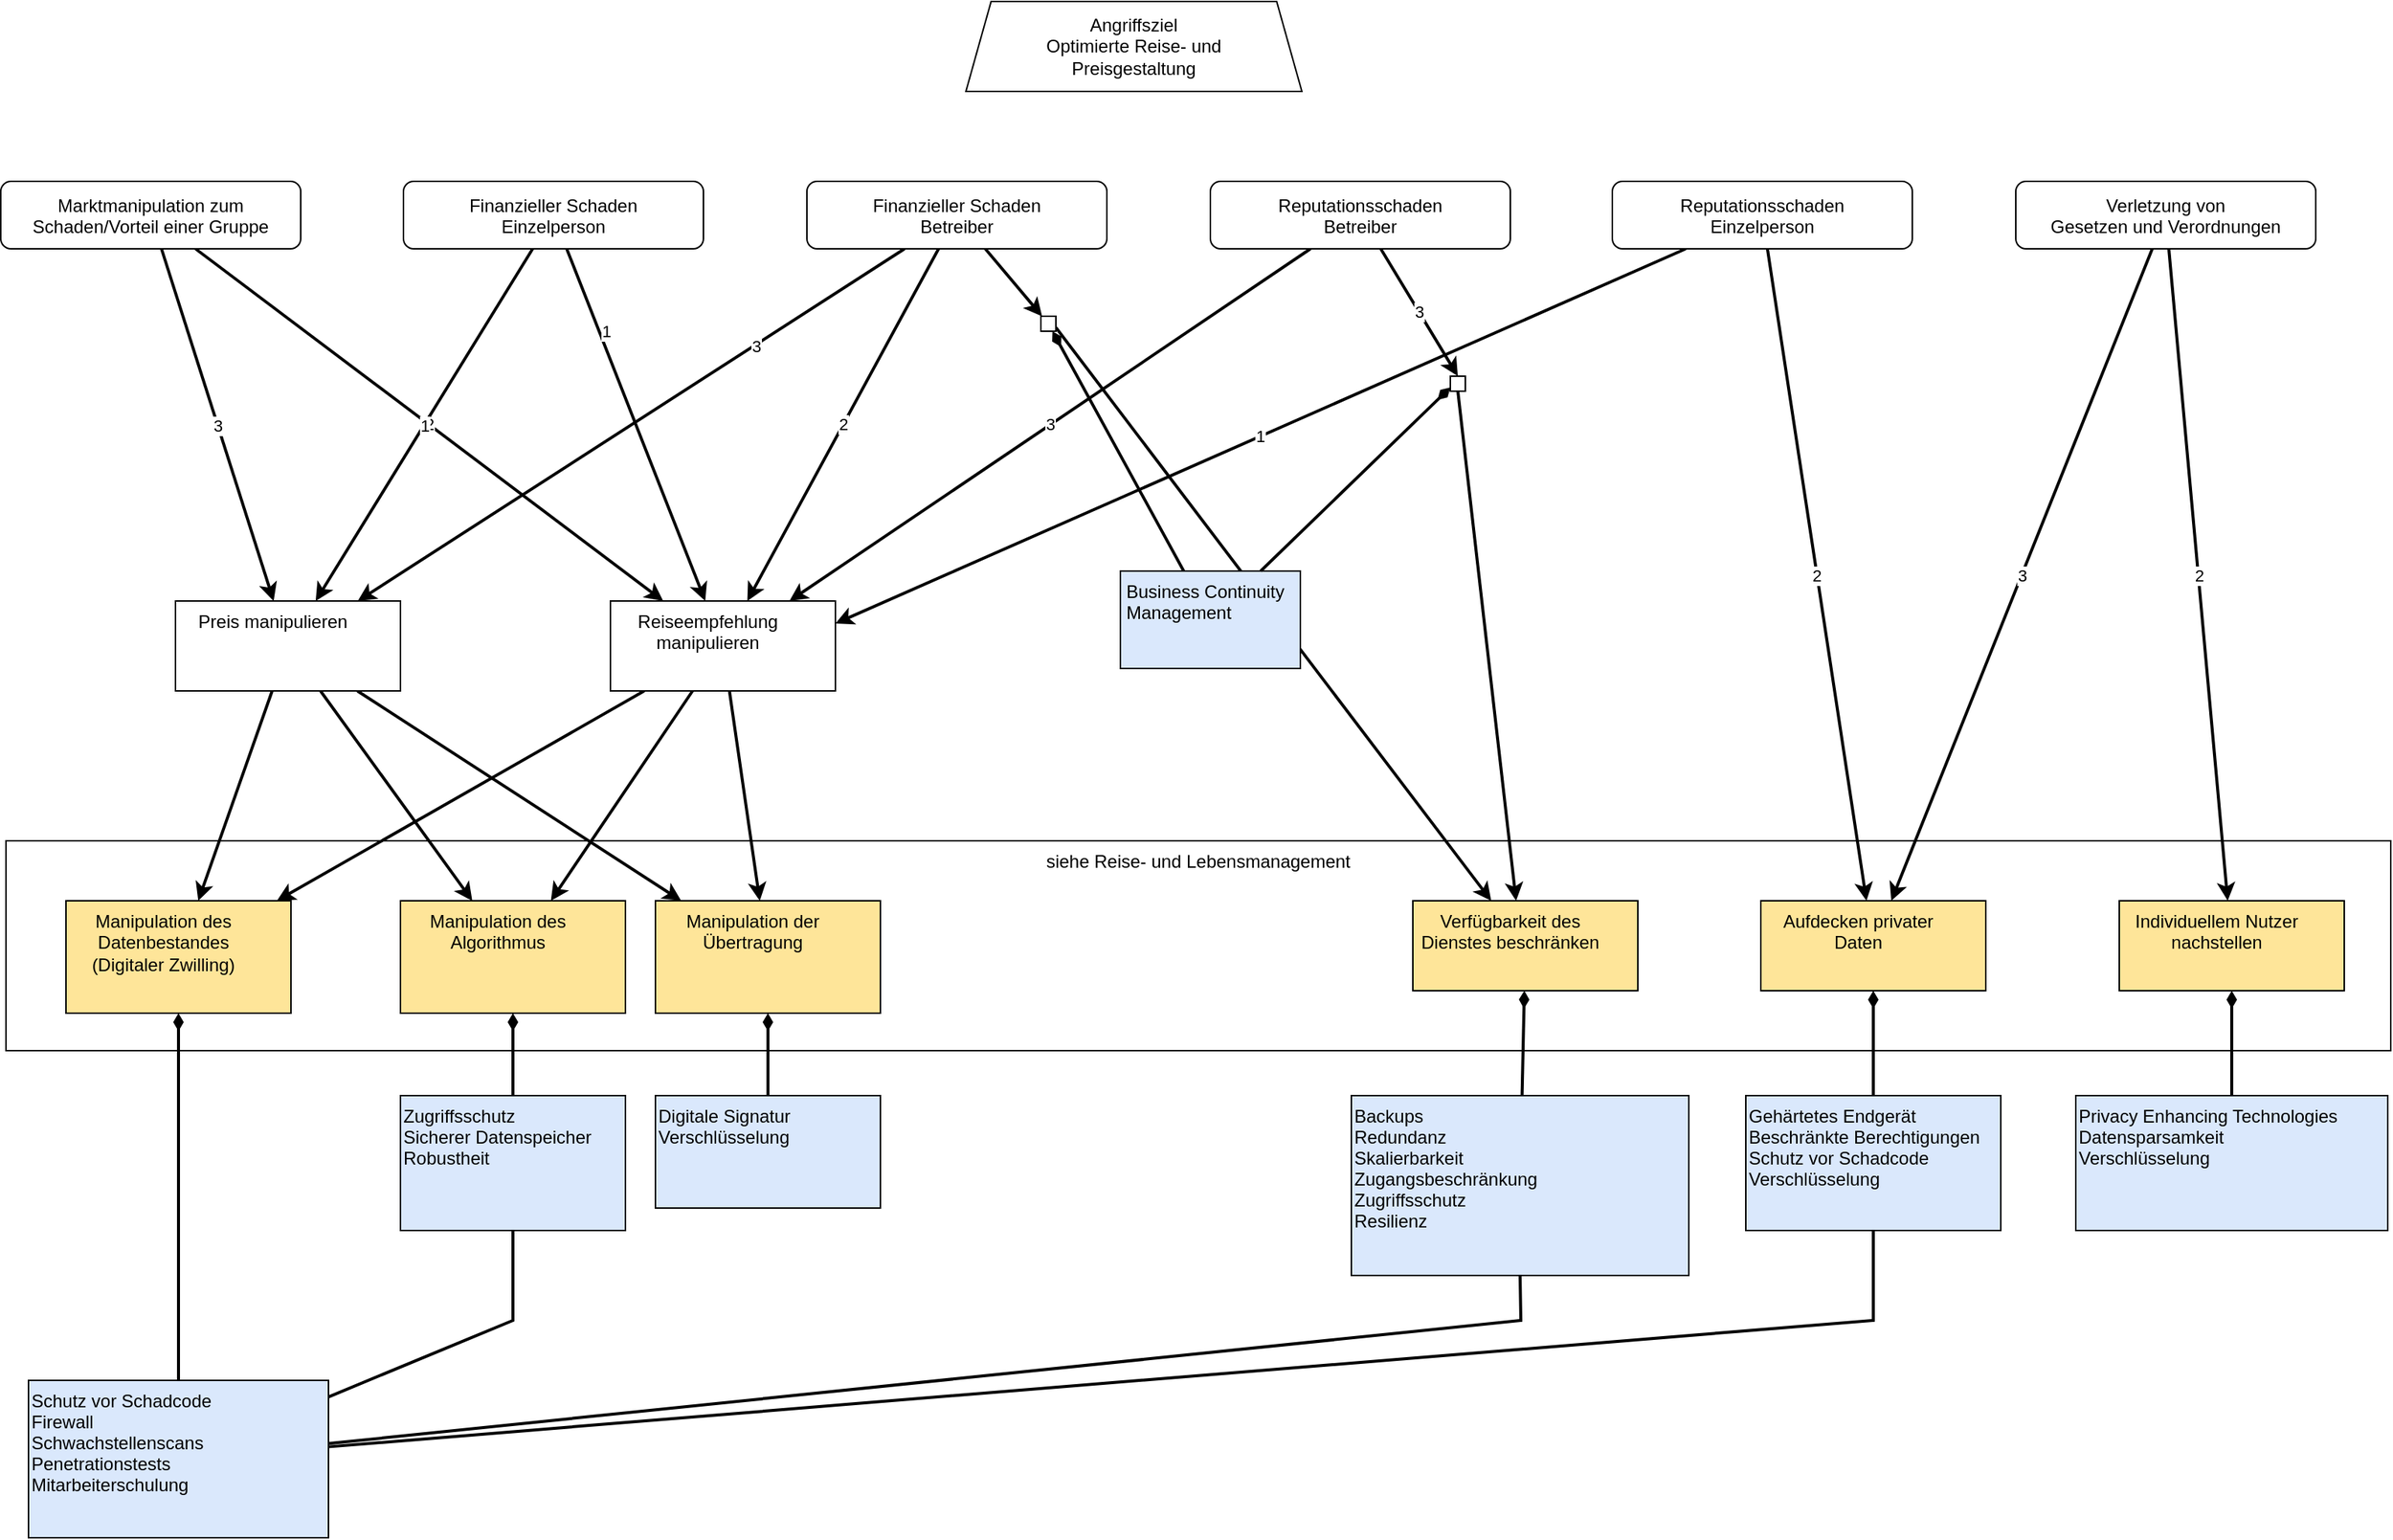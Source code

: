 <mxfile compressed="false" version="19.0.2" type="device">
  <diagram id="74B6DF1LeCddEMVfkx5V" name="Page-1">
    <mxGraphModel dx="-877" dy="1149" grid="1" gridSize="10" guides="1" tooltips="1" connect="1" arrows="1" fold="1" page="1" pageScale="1" pageWidth="850" pageHeight="1100" math="0" shadow="0">
      <root>
        <object tooltip="" id="0">
          <ag_global_attributes>
            <ag_global_attribute name="Resources" value="" iconName="hammer" min="0" max="5" />
            <ag_global_attribute name="Knowledge" value="" iconName="lightbulb" min="0" max="5" />
            <ag_global_attribute name="Location" value="" iconName="map_pin_ellipse" min="0" max="1" />
            <ag_global_attribute name="Impact" value="" iconName="flame" min="0" max="5" />
          </ag_global_attributes>
          <ag_attributes />
          <ag_computed_attributes />
          <ag_aggregation_functions>
            <ag_aggregation_function name="default" id="6b1d22791hih8" default="activity_w;link" fn="function (collection) { &#xa;    var result = null; &#xa;    if (collection.childAttributes.length == 1) { &#xa;        result = collection.childAttributes[0].attributes;&#xa;        result._marking = collection.childAttributes[0].id;&#xa;    } else { &#xa;        var candidates = []; &#xa;        var worstValue = 0; &#xa;        collection.childAttributes.forEach(function(child) { &#xa;            var value = parseInt(child.computedAttribute); &#xa;            if (value &gt; worstValue) { &#xa;                worstValue = value; &#xa;                candidates = []; &#xa;                candidates.push(child); &#xa;            } else if (value == worstValue) { &#xa;                candidates.push(child); &#xa;            } &#xa;        }); &#xa;        var tiebreaker = function(candidates, name, max) { &#xa;            var min_value = max; &#xa;            candidates.forEach(function(node) { &#xa;                min_value = Math.min(min_value, node.attributes[name]); &#xa;            }); &#xa;            result = []; &#xa;            candidates.forEach(function(node) { &#xa;                if (node.attributes[name] == min_value) { &#xa;                    result.push(node); &#xa;                } &#xa;            }); &#xa;            return result; &#xa;        }; &#xa;        if (candidates.length &gt; 1) { &#xa;            candidates = tiebreaker(candidates, &quot;Resources&quot;, collection.globalAttributes[&quot;Resources&quot;].max); &#xa;            if (candidates.length &gt; 1) { &#xa;                candidates = tiebreaker(candidates, &quot;Knowledge&quot;, collection.globalAttributes[&quot;Knowledge&quot;].max); &#xa;            } &#xa;        } &#xa;        result = candidates[0].attributes;&#xa;        result._marking = candidates[0].id;&#xa;    } &#xa;    return result; &#xa;}" />
            <ag_aggregation_function name="AND" id="gf0d4f199018" default="and" fn="function (collection) { &#xa;    var result = {}; &#xa;    var ids = [];&#xa;    collection.childAttributes.forEach(function(child) { &#xa;    for (var attribute in child.attributes) { &#xa;            if (attribute in result) { &#xa;                result[attribute] += parseInt(child.attributes[attribute]); &#xa;            } else { &#xa;                result[attribute] = parseInt(child.attributes[attribute]); &#xa;            } &#xa;        }&#xa;        ids.push(child.id);&#xa;    }); &#xa;    for (var attribute in result) { &#xa;        if (attribute in collection.globalAttributes) { &#xa;            result[attribute] = Math.min(collection.globalAttributes[attribute].max, result[attribute]); &#xa;        } &#xa;    }&#xa;    result._marking = ids.join(&quot;;&quot;);&#xa;    return result; &#xa;}" />
            <ag_aggregation_function name="Security Control" id="73f575i0ghij5" default="activity_g;activity_y" fn="function (collection) { &#xa;    var result = {}; &#xa;    for (var attribute in collection.localAttributes) { &#xa;        result[attribute] = parseInt(collection.localAttributes[attribute]); &#xa;    } &#xa;    collection.childAttributes.forEach(function(child) { &#xa;        for (var attribute in child.attributes) { &#xa;            if (attribute in collection.globalAttributes) { &#xa;                if (attribute in result) { &#xa;                    result[attribute] += parseInt(child.attributes[attribute]); &#xa;                } &#xa;            } &#xa;        } &#xa;    }); &#xa;    for (var attribute in result) { &#xa;        if (attribute in collection.globalAttributes) { &#xa;            result[attribute] = Math.min(collection.globalAttributes[attribute].max, result[attribute]); &#xa;        } &#xa;    } &#xa;    return result; &#xa;}" />
            <ag_aggregation_function name="Risk" id="egf49jfgj408" default="consequence" fn="function (collection) {  &#xa;    var maxRisk = &quot;L&quot;; &#xa;    var matrix = [ &#xa;        [&quot;L&quot;, &quot;L&quot;, &quot;L&quot;, &quot;L&quot;, &quot;L&quot;], &#xa;        [&quot;L&quot;, &quot;L&quot;, &quot;M&quot;, &quot;M&quot;, &quot;M&quot;], &#xa;        [&quot;L&quot;, &quot;M&quot;, &quot;M&quot;, &quot;S&quot;, &quot;S&quot;], &#xa;        [&quot;L&quot;, &quot;M&quot;, &quot;S&quot;, &quot;V&quot;, &quot;V&quot;], &#xa;        [&quot;L&quot;, &quot;M&quot;, &quot;S&quot;, &quot;V&quot;, &quot;V&quot;], &#xa;    ];&#xa;    var updatedImpacts = [];&#xa;    var ids = [];&#xa; &#xa;    var compareRisk = function(risk1, risk2) { &#xa;        /*&#xa;        * Returns:&#xa;        *  - Null: if one of the parameters is not a character representing a risk&#xa;        *  - Negativ integer: if risk1 &lt; risk2&#xa;        *  - Zero: if risks are equal&#xa;        *  - Positive integer: if risk1 &gt; risk2&#xa;        */&#xa;        var values = [&quot;L&quot;, &quot;M&quot;, &quot;S&quot;, &quot;V&quot;]; &#xa;        var index_risk1 = values.indexOf(risk1); &#xa;        var index_risk2 = values.indexOf(risk2); &#xa; &#xa;        if (index_risk1 == -1 || index_risk2 == -1) { &#xa;            return null; &#xa;        } &#xa;        return index_risk1 - index_risk2; &#xa; &#xa;    } &#xa;     &#xa;    collection.childAttributes.forEach(function(child) {  &#xa;        var impact = 1;  &#xa;        if (child.edgeWeight !== null) {  &#xa;            impact = parseInt(child.edgeWeight);  &#xa;        }&#xa;        var _impact = parseInt(child.attributes._impact) || 0;&#xa;        impact = Math.max(impact - _impact, 1);&#xa;        updatedImpacts.push(child.id + &#39;:&#39; + impact);&#xa;        var af = parseInt(child.computedAttribute) || parseInt(child.attributes._af);&#xa;        risk = matrix[af - 1][impact - 1];&#xa;        result = compareRisk(risk, maxRisk);&#xa;        if (result &gt; 0) { &#xa;            maxRisk = risk;&#xa;            ids = [child.id];&#xa;        } else if (result == 0){&#xa;            ids.push(child.id);&#xa;        }&#xa;    });  &#xa;  &#xa;    var result = {&#39;_risk&#39;: maxRisk, &quot;_marking&quot;: ids.join(&quot;;&quot;)};&#xa;    if (updatedImpacts.length &gt; 0) {&#xa;        result._weight = updatedImpacts.join(&#39;;&#39;);&#xa;    }&#xa;    return result;&#xa;}" />
            <ag_aggregation_function name="Impact" id="3j7heb16d5f6" default="" fn="function(collection) {&#xa;    var impact = 0;&#xa;    var result = {}&#xa;    &#xa;    collection.childAttributes.forEach(function(child) {&#xa;        if (&quot;Impact&quot; in child.attributes) {&#xa;            impact += parseInt(child.attributes[&quot;Impact&quot;]);&#xa;        } else if (&quot;Resources&quot; in child.attributes &amp;&amp; &quot;Knowledge&quot; in child.attributes &amp;&amp; &quot;Location&quot; in child.attributes) {&#xa;            result._af = child.computedAttribute&#xa;            result._marking = child.id;&#xa;        }&#xa;    });&#xa;    result._impact = Math.min(impact, collection.globalAttributes[&quot;Impact&quot;].max);&#xa;    &#xa;    return result;&#xa;}" />
          </ag_aggregation_functions>
          <ag_computed_attributes_functions>
            <ag_computed_attributes_function name="default" id="dbg60ff69g9a" default="activity_w;activity_g;activity_y" fn="function (collection) { &#xa;    var colorMatrix = {&#xa;        5: {&quot;fillColor&quot;: &quot;#cc0000&quot;, &quot;fontColor&quot;: &quot;#ffffff&quot;},&#xa;        4: {&quot;fillColor&quot;: &quot;#ff4000&quot;, &quot;fontColor&quot;: &quot;#ffffff&quot;},&#xa;        3: {&quot;fillColor&quot;: &quot;#ffdd00&quot;, &quot;fontColor&quot;: &quot;#000000&quot;},&#xa;        2: {&quot;fillColor&quot;: &quot;#d4ff00&quot;, &quot;fontColor&quot;: &quot;#000000&quot;},&#xa;        1: {&quot;fillColor&quot;: &quot;#40ff00&quot;, &quot;fontColor&quot;: &quot;#000000&quot;}&#xa;    }&#xa;    var matrix = [ &#xa;        [5, 5, 4, 3, 2], &#xa;        [5, 4, 4, 3, 2], &#xa;        [5, 4, 4, 3, 2], &#xa;        [4, 3, 3, 2, 1], &#xa;        [3, 2, 2, 1, 1], &#xa;    ];&#xa;    var result = {};&#xa;    &#xa;    if (&quot;Knowledge&quot; in collection.cellAttributes &amp;&amp; &quot;Resources&quot; in collection.cellAttributes) {&#xa;        var knowledgeIndex = parseInt(collection.cellAttributes[&quot;Knowledge&quot;]) - 1; &#xa;        var resourcesIndex = parseInt(collection.cellAttributes[&quot;Resources&quot;]) - 1;&#xa;        &#xa;        var value = Math.min(5, &#xa;            Math.max(collection.globalAttributes[&quot;Location&quot;].max, &#xa;                Math.max( matrix[knowledgeIndex][resourcesIndex] - parseInt(collection.cellAttributes[&quot;Location&quot;])) &#xa;            ));&#xa;        result = colorMatrix[value] || result;&#xa;        result[&quot;value&quot;] = value;&#xa;    }&#xa;    &#xa;    return result;&#xa;}" />
            <ag_computed_attributes_function name="Risk" id="6c831697g9i0a" default="consequence" fn="function(collection){&#xa;    var riskMatrix = {&#xa;        &quot;V&quot;: {&quot;fillColor&quot;: &quot;#cc0000&quot;, &quot;fontColor&quot;: &quot;#ffffff&quot;},&#xa;        &quot;S&quot;: {&quot;fillColor&quot;: &quot;#ff4000&quot;, &quot;fontColor&quot;: &quot;#ffffff&quot;},&#xa;        &quot;M&quot;: {&quot;fillColor&quot;: &quot;#ffdd00&quot;, &quot;fontColor&quot;: &quot;#000000&quot;},&#xa;        &quot;L&quot;: {&quot;fillColor&quot;: &quot;#40ff00&quot;, &quot;fontColor&quot;: &quot;#000000&quot;},&#xa;    };&#xa;    var result = {};&#xa;    &#xa;    if (&quot;_risk&quot; in collection.cellAttributes) {&#xa;        var risk = collection.cellAttributes[&quot;_risk&quot;];&#xa;        result = riskMatrix[risk] || result;&#xa;        result[&quot;value&quot;] = risk;&#xa;    }&#xa;    &#xa;    return result; &#xa;}" />
          </ag_computed_attributes_functions>
          <mxCell />
        </object>
        <object id="1">
          <ag_attributes />
          <ag_computed_attributes />
          <mxCell parent="0" />
        </object>
        <object label="siehe Reise- und Lebensmanagement" id="pZpwEYzT1Hzbkz0ImPy0-1">
          <ag_attributes />
          <ag_computed_attributes />
          <mxCell style="rounded=0;whiteSpace=wrap;html=1;verticalAlign=top;align=center;" parent="1" vertex="1">
            <mxGeometry x="2650" y="600" width="1590" height="140" as="geometry" />
          </mxCell>
        </object>
        <object label="Angriffsziel&#xa;Optimierte Reise- und &#xa;Preisgestaltung" id="2Vn8Idm6m4d48psDPkdB-1">
          <ag_attributes />
          <ag_computed_attributes />
          <mxCell style="whiteSpace=wrap;shape=trapezoid;size=0.075;" parent="1" vertex="1">
            <mxGeometry x="3290" y="40" width="224" height="60" as="geometry" />
          </mxCell>
        </object>
        <object label="3" id="2Vn8Idm6m4d48psDPkdB-10">
          <ag_attributes />
          <ag_computed_attributes />
          <mxCell style="edgeStyle=none;rounded=0;orthogonalLoop=1;jettySize=auto;html=1;strokeWidth=2;strokeColor=#000000;" parent="1" source="2Vn8Idm6m4d48psDPkdB-2" target="2Vn8Idm6m4d48psDPkdB-7" edge="1">
            <mxGeometry relative="1" as="geometry" />
          </mxCell>
        </object>
        <object label="3" id="OuaO6LXtOTNtKGu9CxVf-2">
          <ag_attributes />
          <ag_computed_attributes />
          <mxCell style="edgeStyle=none;rounded=0;orthogonalLoop=1;jettySize=auto;html=1;strokeWidth=2;entryX=0.5;entryY=0;entryDx=0;entryDy=0;strokeColor=#000000;" parent="1" source="2Vn8Idm6m4d48psDPkdB-2" target="9Ass32bC_bFYX7N1bZ46-42" edge="1">
            <mxGeometry relative="1" as="geometry" />
          </mxCell>
        </object>
        <object label="Reputationsschaden&#xa;Betreiber" id="2Vn8Idm6m4d48psDPkdB-2">
          <ag_attributes _risk="L" _marking="2Vn8Idm6m4d48psDPkdB-7;9Ass32bC_bFYX7N1bZ46-42" _weight="2Vn8Idm6m4d48psDPkdB-7:3;9Ass32bC_bFYX7N1bZ46-42:1" />
          <ag_computed_attributes fillColor="#40ff00" fontColor="#000000" value="L" />
          <ag_aggregation_function_reference ag_aggregation_function_reference="egf49jfgj408" />
          <ag_computed_attributes_function_reference ag_computed_attributes_function_reference="6c831697g9i0a" />
          <mxCell style="shape=attackgraphs.node;rounded=1" parent="1" vertex="1">
            <mxGeometry x="3453" y="160" width="200" height="45" as="geometry" />
          </mxCell>
        </object>
        <object label="2" id="2Vn8Idm6m4d48psDPkdB-11">
          <ag_attributes />
          <ag_computed_attributes />
          <mxCell style="edgeStyle=none;rounded=0;orthogonalLoop=1;jettySize=auto;html=1;strokeWidth=2;strokeColor=#000000;" parent="1" source="2Vn8Idm6m4d48psDPkdB-3" target="2Vn8Idm6m4d48psDPkdB-7" edge="1">
            <mxGeometry relative="1" as="geometry" />
          </mxCell>
        </object>
        <object label="3" id="2Vn8Idm6m4d48psDPkdB-12">
          <ag_attributes />
          <ag_computed_attributes />
          <mxCell style="edgeStyle=none;rounded=0;orthogonalLoop=1;jettySize=auto;html=1;strokeWidth=2;strokeColor=#000000;" parent="1" source="2Vn8Idm6m4d48psDPkdB-3" target="2Vn8Idm6m4d48psDPkdB-8" edge="1">
            <mxGeometry relative="1" as="geometry" />
          </mxCell>
        </object>
        <object label="Marktmanipulation zum&#xa;Schaden/Vorteil einer Gruppe" id="2Vn8Idm6m4d48psDPkdB-3">
          <ag_attributes _risk="L" _marking="2Vn8Idm6m4d48psDPkdB-7;2Vn8Idm6m4d48psDPkdB-8" _weight="2Vn8Idm6m4d48psDPkdB-7:2;2Vn8Idm6m4d48psDPkdB-8:3" />
          <ag_computed_attributes fillColor="#40ff00" fontColor="#000000" value="L" />
          <ag_aggregation_function_reference ag_aggregation_function_reference="egf49jfgj408" />
          <ag_computed_attributes_function_reference ag_computed_attributes_function_reference="6c831697g9i0a" />
          <mxCell style="shape=attackgraphs.node;rounded=1" parent="1" vertex="1">
            <mxGeometry x="2646.5" y="160" width="200" height="45" as="geometry" />
          </mxCell>
        </object>
        <object label="2" id="2Vn8Idm6m4d48psDPkdB-13">
          <ag_attributes />
          <ag_computed_attributes />
          <mxCell style="edgeStyle=none;rounded=0;orthogonalLoop=1;jettySize=auto;html=1;strokeWidth=2;strokeColor=#000000;" parent="1" source="2Vn8Idm6m4d48psDPkdB-4" target="2Vn8Idm6m4d48psDPkdB-7" edge="1">
            <mxGeometry relative="1" as="geometry" />
          </mxCell>
        </object>
        <object label="3" id="2Vn8Idm6m4d48psDPkdB-14">
          <ag_attributes />
          <ag_computed_attributes />
          <mxCell style="edgeStyle=none;rounded=0;orthogonalLoop=1;jettySize=auto;html=1;strokeWidth=2;strokeColor=#000000;" parent="1" source="2Vn8Idm6m4d48psDPkdB-4" target="2Vn8Idm6m4d48psDPkdB-8" edge="1">
            <mxGeometry x="-0.454" y="1" relative="1" as="geometry">
              <mxPoint as="offset" />
            </mxGeometry>
          </mxCell>
        </object>
        <object label="" id="9Ass32bC_bFYX7N1bZ46-34">
          <ag_attributes />
          <ag_computed_attributes />
          <mxCell style="edgeStyle=none;rounded=0;orthogonalLoop=1;jettySize=auto;html=1;strokeWidth=2;strokeColor=#000000;" parent="1" source="2Vn8Idm6m4d48psDPkdB-4" target="9Ass32bC_bFYX7N1bZ46-33" edge="1">
            <mxGeometry relative="1" as="geometry">
              <mxPoint x="3233" y="260" as="targetPoint" />
            </mxGeometry>
          </mxCell>
        </object>
        <object label="Finanzieller Schaden&#xa;Betreiber" id="2Vn8Idm6m4d48psDPkdB-4">
          <ag_attributes _risk="L" _marking="2Vn8Idm6m4d48psDPkdB-7;2Vn8Idm6m4d48psDPkdB-8" _weight="2Vn8Idm6m4d48psDPkdB-7:2;2Vn8Idm6m4d48psDPkdB-8:3;9Ass32bC_bFYX7N1bZ46-33:NaN" />
          <ag_computed_attributes fillColor="#40ff00" fontColor="#000000" value="L" />
          <ag_aggregation_function_reference ag_aggregation_function_reference="egf49jfgj408" />
          <ag_computed_attributes_function_reference ag_computed_attributes_function_reference="6c831697g9i0a" />
          <mxCell style="shape=attackgraphs.node;rounded=1" parent="1" vertex="1">
            <mxGeometry x="3184" y="160" width="200" height="45" as="geometry" />
          </mxCell>
        </object>
        <object label="1" id="2Vn8Idm6m4d48psDPkdB-15">
          <ag_attributes />
          <ag_computed_attributes />
          <mxCell style="edgeStyle=none;rounded=0;orthogonalLoop=1;jettySize=auto;html=1;strokeWidth=2;strokeColor=#000000;" parent="1" source="2Vn8Idm6m4d48psDPkdB-6" target="2Vn8Idm6m4d48psDPkdB-8" edge="1">
            <mxGeometry relative="1" as="geometry" />
          </mxCell>
        </object>
        <object label="1" id="2Vn8Idm6m4d48psDPkdB-16">
          <ag_attributes />
          <ag_computed_attributes />
          <mxCell style="edgeStyle=none;rounded=0;orthogonalLoop=1;jettySize=auto;html=1;strokeWidth=2;strokeColor=#000000;" parent="1" source="2Vn8Idm6m4d48psDPkdB-6" target="2Vn8Idm6m4d48psDPkdB-7" edge="1">
            <mxGeometry x="-0.519" y="4" relative="1" as="geometry">
              <mxPoint as="offset" />
            </mxGeometry>
          </mxCell>
        </object>
        <object label="Finanzieller Schaden&#xa;Einzelperson" id="2Vn8Idm6m4d48psDPkdB-6">
          <ag_attributes _risk="L" _marking="2Vn8Idm6m4d48psDPkdB-8;2Vn8Idm6m4d48psDPkdB-7" _weight="2Vn8Idm6m4d48psDPkdB-8:1;2Vn8Idm6m4d48psDPkdB-7:1" />
          <ag_computed_attributes fillColor="#40ff00" fontColor="#000000" value="L" />
          <ag_aggregation_function_reference ag_aggregation_function_reference="egf49jfgj408" />
          <ag_computed_attributes_function_reference ag_computed_attributes_function_reference="6c831697g9i0a" />
          <mxCell style="shape=attackgraphs.node;rounded=1" parent="1" vertex="1">
            <mxGeometry x="2915" y="160" width="200" height="45" as="geometry" />
          </mxCell>
        </object>
        <object id="2Vn8Idm6m4d48psDPkdB-78">
          <ag_attributes />
          <ag_computed_attributes />
          <mxCell style="edgeStyle=none;rounded=0;orthogonalLoop=1;jettySize=auto;html=1;strokeWidth=2;strokeColor=#000000;" parent="1" source="2Vn8Idm6m4d48psDPkdB-7" target="2Vn8Idm6m4d48psDPkdB-77" edge="1">
            <mxGeometry relative="1" as="geometry" />
          </mxCell>
        </object>
        <object id="2Vn8Idm6m4d48psDPkdB-79">
          <ag_attributes />
          <ag_computed_attributes />
          <mxCell style="edgeStyle=none;rounded=0;orthogonalLoop=1;jettySize=auto;html=1;strokeWidth=2;strokeColor=#000000;" parent="1" source="2Vn8Idm6m4d48psDPkdB-7" target="2Vn8Idm6m4d48psDPkdB-75" edge="1">
            <mxGeometry relative="1" as="geometry" />
          </mxCell>
        </object>
        <object id="2Vn8Idm6m4d48psDPkdB-80">
          <ag_attributes />
          <ag_computed_attributes />
          <mxCell style="edgeStyle=none;rounded=0;orthogonalLoop=1;jettySize=auto;html=1;strokeWidth=2;strokeColor=#000000;" parent="1" source="2Vn8Idm6m4d48psDPkdB-7" target="2Vn8Idm6m4d48psDPkdB-76" edge="1">
            <mxGeometry relative="1" as="geometry" />
          </mxCell>
        </object>
        <object id="2Vn8Idm6m4d48psDPkdB-81">
          <ag_attributes />
          <ag_computed_attributes />
          <mxCell style="edgeStyle=none;rounded=0;orthogonalLoop=1;jettySize=auto;html=1;strokeWidth=2;strokeColor=#000000;" parent="1" source="2Vn8Idm6m4d48psDPkdB-8" target="2Vn8Idm6m4d48psDPkdB-76" edge="1">
            <mxGeometry relative="1" as="geometry" />
          </mxCell>
        </object>
        <object id="2Vn8Idm6m4d48psDPkdB-82">
          <ag_attributes />
          <ag_computed_attributes />
          <mxCell style="edgeStyle=none;rounded=0;orthogonalLoop=1;jettySize=auto;html=1;strokeWidth=2;strokeColor=#000000;" parent="1" source="2Vn8Idm6m4d48psDPkdB-8" target="2Vn8Idm6m4d48psDPkdB-75" edge="1">
            <mxGeometry relative="1" as="geometry" />
          </mxCell>
        </object>
        <object id="2Vn8Idm6m4d48psDPkdB-83">
          <ag_attributes />
          <ag_computed_attributes />
          <mxCell style="edgeStyle=none;rounded=0;orthogonalLoop=1;jettySize=auto;html=1;strokeWidth=2;strokeColor=#000000;" parent="1" source="2Vn8Idm6m4d48psDPkdB-8" target="2Vn8Idm6m4d48psDPkdB-77" edge="1">
            <mxGeometry relative="1" as="geometry" />
          </mxCell>
        </object>
        <object label="Preis manipulieren" Resources="" Knowledge="" Location="" id="2Vn8Idm6m4d48psDPkdB-8">
          <labelValue labelValue="" />
          <ag_attributes label="NaN" Resources="4" Knowledge="5" Location="0" _marking="2Vn8Idm6m4d48psDPkdB-76" />
          <ag_computed_attributes fillColor="#40ff00" fontColor="#000000" value="1" />
          <ag_computed_attributes_function_reference ag_computed_attributes_function_reference="dbg60ff69g9a" />
          <ag_aggregation_function_reference ag_aggregation_function_reference="6b1d22791hih8" />
          <mxCell style="shape=attackgraphs.node;verticalAlign=top;spacingRight=20;" parent="1" vertex="1">
            <mxGeometry x="2763" y="440" width="150" height="60" as="geometry" />
          </mxCell>
        </object>
        <object label="Verfügbarkeit des Dienstes beschränken" Resources="2" Knowledge="2" Location="0" id="2Vn8Idm6m4d48psDPkdB-17">
          <labelValue labelValue="" />
          <ag_attributes label="NaN" Resources="5" Knowledge="3" Location="0" />
          <ag_computed_attributes fillColor="#d4ff00" fontColor="#000000" value="2" />
          <ag_aggregation_function_reference ag_aggregation_function_reference="73f575i0ghij5" />
          <ag_computed_attributes_function_reference ag_computed_attributes_function_reference="dbg60ff69g9a" />
          <mxCell style="shape=attackgraphs.node;whiteSpace=wrap;verticalAlign=top;spacingRight=20;fillColor=#FEE599;" parent="1" vertex="1">
            <mxGeometry x="3588" y="640" width="150" height="60" as="geometry" />
          </mxCell>
        </object>
        <object label="3" id="2Vn8Idm6m4d48psDPkdB-23">
          <ag_attributes />
          <ag_computed_attributes />
          <mxCell style="edgeStyle=none;rounded=0;orthogonalLoop=1;jettySize=auto;html=1;strokeWidth=2;strokeColor=#000000;" parent="1" source="2Vn8Idm6m4d48psDPkdB-20" target="2Vn8Idm6m4d48psDPkdB-21" edge="1">
            <mxGeometry relative="1" as="geometry" />
          </mxCell>
        </object>
        <object label="2" id="2Vn8Idm6m4d48psDPkdB-34">
          <ag_attributes />
          <ag_computed_attributes />
          <mxCell style="edgeStyle=none;rounded=0;orthogonalLoop=1;jettySize=auto;html=1;strokeWidth=2;strokeColor=#000000;" parent="1" source="2Vn8Idm6m4d48psDPkdB-20" target="2Vn8Idm6m4d48psDPkdB-26" edge="1">
            <mxGeometry relative="1" as="geometry" />
          </mxCell>
        </object>
        <object label="Verletzung von&#xa;Gesetzen und Verordnungen" id="2Vn8Idm6m4d48psDPkdB-20">
          <ag_attributes _risk="L" _marking="2Vn8Idm6m4d48psDPkdB-21;2Vn8Idm6m4d48psDPkdB-26" _weight="2Vn8Idm6m4d48psDPkdB-21:3;2Vn8Idm6m4d48psDPkdB-26:2" />
          <ag_computed_attributes fillColor="#40ff00" fontColor="#000000" value="L" />
          <ag_aggregation_function_reference ag_aggregation_function_reference="egf49jfgj408" />
          <ag_computed_attributes_function_reference ag_computed_attributes_function_reference="6c831697g9i0a" />
          <mxCell style="shape=attackgraphs.node;rounded=1" parent="1" vertex="1">
            <mxGeometry x="3990" y="160" width="200" height="45" as="geometry" />
          </mxCell>
        </object>
        <object label="Aufdecken privater Daten" Resources="1" Knowledge="2" Location="0" id="2Vn8Idm6m4d48psDPkdB-21">
          <labelValue labelValue="" />
          <ag_attributes label="NaN" Resources="4" Knowledge="4" Location="1" />
          <ag_computed_attributes fillColor="#40ff00" fontColor="#000000" value="1" />
          <ag_aggregation_function_reference ag_aggregation_function_reference="73f575i0ghij5" />
          <ag_computed_attributes_function_reference ag_computed_attributes_function_reference="dbg60ff69g9a" />
          <mxCell style="shape=attackgraphs.node;whiteSpace=wrap;verticalAlign=top;spacingRight=20;fillColor=#FEE599;" parent="1" vertex="1">
            <mxGeometry x="3820" y="640" width="150" height="60" as="geometry" />
          </mxCell>
        </object>
        <object label="2" id="2Vn8Idm6m4d48psDPkdB-35">
          <ag_attributes />
          <ag_computed_attributes />
          <mxCell style="edgeStyle=none;rounded=0;orthogonalLoop=1;jettySize=auto;html=1;strokeWidth=2;strokeColor=#000000;" parent="1" source="2Vn8Idm6m4d48psDPkdB-25" target="2Vn8Idm6m4d48psDPkdB-21" edge="1">
            <mxGeometry relative="1" as="geometry" />
          </mxCell>
        </object>
        <object label="1" id="OuaO6LXtOTNtKGu9CxVf-1">
          <ag_attributes />
          <ag_computed_attributes />
          <mxCell style="rounded=0;orthogonalLoop=1;jettySize=auto;html=1;strokeWidth=2;entryX=1;entryY=0.25;entryDx=0;entryDy=0;strokeColor=#000000;" parent="1" source="2Vn8Idm6m4d48psDPkdB-25" target="2Vn8Idm6m4d48psDPkdB-7" edge="1">
            <mxGeometry relative="1" as="geometry" />
          </mxCell>
        </object>
        <object label="Reputationsschaden&#xa;Einzelperson" id="2Vn8Idm6m4d48psDPkdB-25">
          <ag_attributes _risk="L" _marking="2Vn8Idm6m4d48psDPkdB-21;2Vn8Idm6m4d48psDPkdB-7" _weight="2Vn8Idm6m4d48psDPkdB-21:2;2Vn8Idm6m4d48psDPkdB-7:1" />
          <ag_computed_attributes fillColor="#40ff00" fontColor="#000000" value="L" />
          <ag_aggregation_function_reference ag_aggregation_function_reference="egf49jfgj408" />
          <ag_computed_attributes_function_reference ag_computed_attributes_function_reference="6c831697g9i0a" />
          <mxCell style="shape=attackgraphs.node;rounded=1" parent="1" vertex="1">
            <mxGeometry x="3721" y="160" width="200" height="45" as="geometry" />
          </mxCell>
        </object>
        <object label="Individuellem Nutzer nachstellen" Resources="1" Knowledge="2" Location="0" id="2Vn8Idm6m4d48psDPkdB-26">
          <labelValue labelValue="" />
          <ag_attributes label="NaN" Resources="4" Knowledge="5" Location="0" />
          <ag_computed_attributes fillColor="#40ff00" fontColor="#000000" value="1" />
          <ag_aggregation_function_reference ag_aggregation_function_reference="73f575i0ghij5" />
          <ag_computed_attributes_function_reference ag_computed_attributes_function_reference="dbg60ff69g9a" />
          <mxCell style="shape=attackgraphs.node;whiteSpace=wrap;verticalAlign=top;spacingRight=20;fillColor=#FEE599;" parent="1" vertex="1">
            <mxGeometry x="4059" y="640" width="150" height="60" as="geometry" />
          </mxCell>
        </object>
        <object label="Manipulation des Algorithmus" Resources="2" Knowledge="2" Location="0" id="2Vn8Idm6m4d48psDPkdB-75">
          <labelValue labelValue="" />
          <ag_attributes label="NaN" Resources="4" Knowledge="5" Location="0" />
          <ag_computed_attributes fillColor="#40ff00" fontColor="#000000" value="1" />
          <ag_computed_attributes_function_reference ag_computed_attributes_function_reference="dbg60ff69g9a" />
          <ag_aggregation_function_reference ag_aggregation_function_reference="73f575i0ghij5" />
          <mxCell style="shape=attackgraphs.node;whiteSpace=wrap;verticalAlign=top;spacingRight=20;fillColor=#FEE599;" parent="1" vertex="1">
            <mxGeometry x="2913" y="640" width="150" height="75" as="geometry" />
          </mxCell>
        </object>
        <object id="YeEY3r__xyWm_HBXXXjT-2">
          <ag_attributes />
          <ag_computed_attributes />
          <mxCell style="rounded=0;orthogonalLoop=1;jettySize=auto;html=1;strokeWidth=2;startArrow=diamondThin;startFill=1;endArrow=none;endFill=0;strokeColor=#000000;" parent="1" source="2Vn8Idm6m4d48psDPkdB-76" target="YeEY3r__xyWm_HBXXXjT-1" edge="1">
            <mxGeometry relative="1" as="geometry">
              <mxPoint x="2473" y="790" as="sourcePoint" />
            </mxGeometry>
          </mxCell>
        </object>
        <object label="Manipulation des Datenbestandes (Digitaler Zwilling)" Resources="2" Knowledge="2" Location="0" id="2Vn8Idm6m4d48psDPkdB-76">
          <labelValue labelValue="" />
          <ag_attributes label="NaN" Resources="4" Knowledge="5" Location="0" />
          <ag_computed_attributes fillColor="#40ff00" fontColor="#000000" value="1" />
          <ag_computed_attributes_function_reference ag_computed_attributes_function_reference="dbg60ff69g9a" />
          <ag_aggregation_function_reference ag_aggregation_function_reference="73f575i0ghij5" />
          <mxCell style="shape=attackgraphs.node;whiteSpace=wrap;fillColor=#FEE599;verticalAlign=top;spacingRight=20;" parent="1" vertex="1">
            <mxGeometry x="2690" y="640" width="150" height="75" as="geometry" />
          </mxCell>
        </object>
        <object id="LDRQUz_1C2vwTjgSLhEF-22">
          <ag_attributes />
          <ag_computed_attributes />
          <mxCell style="edgeStyle=none;rounded=0;orthogonalLoop=1;jettySize=auto;html=1;strokeWidth=2;endArrow=none;startArrow=diamondThin;startFill=1;endFill=0;strokeColor=#000000;" parent="1" source="2Vn8Idm6m4d48psDPkdB-77" target="LDRQUz_1C2vwTjgSLhEF-1" edge="1">
            <mxGeometry relative="1" as="geometry">
              <mxPoint x="3140.029" y="855" as="sourcePoint" />
            </mxGeometry>
          </mxCell>
        </object>
        <object label="Manipulation der Übertragung" Resources="2" Knowledge="3" Location="0" id="2Vn8Idm6m4d48psDPkdB-77">
          <labelValue labelValue="" />
          <ag_attributes label="NaN" Resources="5" Knowledge="5" Location="1" />
          <ag_computed_attributes fillColor="#40ff00" fontColor="#000000" value="1" />
          <ag_computed_attributes_function_reference ag_computed_attributes_function_reference="dbg60ff69g9a" />
          <ag_aggregation_function_reference ag_aggregation_function_reference="73f575i0ghij5" />
          <mxCell style="shape=attackgraphs.node;whiteSpace=wrap;fillColor=#FEE599;verticalAlign=top;spacingRight=20;" parent="1" vertex="1">
            <mxGeometry x="3083" y="640" width="150" height="75" as="geometry" />
          </mxCell>
        </object>
        <object label="Reiseempfehlung manipulieren" Resources="" Knowledge="" Location="" id="2Vn8Idm6m4d48psDPkdB-7">
          <labelValue labelValue="" />
          <ag_attributes label="NaN" Resources="4" Knowledge="5" Location="0" _marking="2Vn8Idm6m4d48psDPkdB-75" />
          <ag_computed_attributes fillColor="#40ff00" fontColor="#000000" value="1" />
          <ag_aggregation_function_reference ag_aggregation_function_reference="6b1d22791hih8" />
          <ag_computed_attributes_function_reference ag_computed_attributes_function_reference="dbg60ff69g9a" />
          <mxCell style="shape=attackgraphs.node;whiteSpace=wrap;verticalAlign=top;spacingRight=20;" parent="1" vertex="1">
            <mxGeometry x="3053" y="440" width="150" height="60" as="geometry" />
          </mxCell>
        </object>
        <object label="Schutz vor Schadcode&#xa;Firewall&#xa;Schwachstellenscans&#xa;Penetrationstests&#xa;Mitarbeiterschulung" Resources="2" Knowledge="3" Location="0" id="YeEY3r__xyWm_HBXXXjT-1">
          <ag_attributes />
          <ag_computed_attributes />
          <mxCell style="shape=attackgraphs.node;fillColor=#DAE8FC;align=left;verticalAlign=top;" parent="1" vertex="1">
            <mxGeometry x="2665" y="960" width="200" height="105" as="geometry" />
          </mxCell>
        </object>
        <object label="Digitale Signatur&#xa;Verschlüsselung" Resources="3" Knowledge="2" Location="1" id="LDRQUz_1C2vwTjgSLhEF-1">
          <ag_attributes />
          <ag_computed_attributes />
          <mxCell style="shape=attackgraphs.node;fillColor=#DAE8FC;verticalAlign=top;align=left;" parent="1" vertex="1">
            <mxGeometry x="3083" y="770" width="150" height="75" as="geometry" />
          </mxCell>
        </object>
        <object id="2pTYByCqjf4xOqEw6IZ6-4">
          <ag_attributes />
          <ag_computed_attributes />
          <mxCell style="edgeStyle=none;rounded=0;orthogonalLoop=1;jettySize=auto;html=1;strokeWidth=2;endArrow=none;endFill=0;exitX=0.5;exitY=1;exitDx=0;exitDy=0;align=left;strokeColor=#000000;" parent="1" source="LDRQUz_1C2vwTjgSLhEF-10" target="YeEY3r__xyWm_HBXXXjT-1" edge="1">
            <mxGeometry relative="1" as="geometry">
              <Array as="points">
                <mxPoint x="3660" y="920" />
              </Array>
            </mxGeometry>
          </mxCell>
        </object>
        <object label="Backups&#xa;Redundanz&#xa;Skalierbarkeit&#xa;Zugangsbeschränkung&#xa;Zugriffsschutz&#xa;Resilienz" Resources="3" Knowledge="1" Location="0" id="LDRQUz_1C2vwTjgSLhEF-10">
          <ag_attributes />
          <ag_computed_attributes />
          <mxCell style="shape=attackgraphs.node;fillColor=#DAE8FC;verticalAlign=top;align=left;" parent="1" vertex="1">
            <mxGeometry x="3547" y="770" width="225" height="120" as="geometry" />
          </mxCell>
        </object>
        <object id="9Ass32bC_bFYX7N1bZ46-16">
          <ag_attributes />
          <ag_computed_attributes />
          <mxCell style="edgeStyle=none;rounded=0;orthogonalLoop=1;jettySize=auto;html=1;strokeWidth=2;endArrow=none;startArrow=diamondThin;startFill=1;endFill=0;strokeColor=#000000;" parent="1" source="2Vn8Idm6m4d48psDPkdB-17" target="LDRQUz_1C2vwTjgSLhEF-10" edge="1">
            <mxGeometry relative="1" as="geometry">
              <mxPoint x="3346.5" y="920" as="sourcePoint" />
            </mxGeometry>
          </mxCell>
        </object>
        <object id="9Ass32bC_bFYX7N1bZ46-29">
          <ag_attributes />
          <ag_computed_attributes />
          <mxCell style="edgeStyle=none;rounded=0;orthogonalLoop=1;jettySize=auto;html=1;strokeWidth=2;entryX=0.5;entryY=0;entryDx=0;entryDy=0;endArrow=none;startArrow=diamondThin;startFill=1;endFill=0;strokeColor=#000000;" parent="1" source="2Vn8Idm6m4d48psDPkdB-26" target="9Ass32bC_bFYX7N1bZ46-26" edge="1">
            <mxGeometry relative="1" as="geometry">
              <mxPoint x="4368.897" y="695" as="sourcePoint" />
            </mxGeometry>
          </mxCell>
        </object>
        <object id="9Ass32bC_bFYX7N1bZ46-31">
          <ag_attributes />
          <ag_computed_attributes />
          <mxCell style="edgeStyle=none;rounded=0;orthogonalLoop=1;jettySize=auto;html=1;strokeWidth=2;endArrow=none;startArrow=diamondThin;startFill=1;endFill=0;strokeColor=#000000;" parent="1" source="2Vn8Idm6m4d48psDPkdB-21" target="9Ass32bC_bFYX7N1bZ46-30" edge="1">
            <mxGeometry relative="1" as="geometry">
              <mxPoint x="4515.271" y="937.5" as="sourcePoint" />
            </mxGeometry>
          </mxCell>
        </object>
        <object label="Privacy Enhancing Technologies&#xa;Datensparsamkeit&#xa;Verschlüsselung" Resources="3" Knowledge="3" Location="0" id="9Ass32bC_bFYX7N1bZ46-26">
          <ag_attributes />
          <ag_computed_attributes />
          <mxCell style="shape=attackgraphs.node;fillColor=#DAE8FC;verticalAlign=top;align=left;" parent="1" vertex="1">
            <mxGeometry x="4030" y="770" width="208" height="90" as="geometry" />
          </mxCell>
        </object>
        <object id="2pTYByCqjf4xOqEw6IZ6-5">
          <ag_attributes />
          <ag_computed_attributes />
          <mxCell style="edgeStyle=none;rounded=0;orthogonalLoop=1;jettySize=auto;html=1;strokeWidth=2;endArrow=none;endFill=0;exitX=0.5;exitY=1;exitDx=0;exitDy=0;align=left;strokeColor=#000000;" parent="1" source="9Ass32bC_bFYX7N1bZ46-30" target="YeEY3r__xyWm_HBXXXjT-1" edge="1">
            <mxGeometry relative="1" as="geometry">
              <Array as="points">
                <mxPoint x="3895" y="920" />
              </Array>
            </mxGeometry>
          </mxCell>
        </object>
        <object label="Gehärtetes Endgerät&#xa;Beschränkte Berechtigungen&#xa;Schutz vor Schadcode&#xa;Verschlüsselung" Resources="3" Knowledge="2" Location="1" id="9Ass32bC_bFYX7N1bZ46-30">
          <ag_attributes />
          <ag_computed_attributes />
          <mxCell style="shape=attackgraphs.node;fillColor=#DAE8FC;verticalAlign=top;align=left;" parent="1" vertex="1">
            <mxGeometry x="3810" y="770" width="170" height="90" as="geometry" />
          </mxCell>
        </object>
        <object label="" id="9Ass32bC_bFYX7N1bZ46-36">
          <ag_attributes />
          <ag_computed_attributes />
          <mxCell style="endArrow=classic;html=1;rounded=0;strokeWidth=2;exitX=1;exitY=0.75;exitDx=0;exitDy=0;strokeColor=#000000;" parent="1" source="9Ass32bC_bFYX7N1bZ46-33" target="2Vn8Idm6m4d48psDPkdB-17" edge="1">
            <mxGeometry width="50" height="50" relative="1" as="geometry">
              <mxPoint x="3323" y="250" as="sourcePoint" />
              <mxPoint x="3393" y="208" as="targetPoint" />
            </mxGeometry>
          </mxCell>
        </object>
        <object label="" id="9Ass32bC_bFYX7N1bZ46-33">
          <ag_attributes _af="2" _marking="2Vn8Idm6m4d48psDPkdB-17" _impact="2" />
          <ag_computed_attributes />
          <ag_aggregation_function_reference ag_aggregation_function_reference="3j7heb16d5f6" />
          <mxCell style="shape=attackgraphs.node;allowArrows=0;" parent="1" vertex="1">
            <mxGeometry x="3340" y="250" width="10" height="10" as="geometry" />
          </mxCell>
        </object>
        <object label="" id="9Ass32bC_bFYX7N1bZ46-38">
          <ag_attributes />
          <ag_computed_attributes />
          <mxCell style="endArrow=none;html=1;rounded=0;strokeWidth=2;startArrow=diamondThin;startFill=1;endFill=0;strokeColor=#000000;" parent="1" source="9Ass32bC_bFYX7N1bZ46-33" target="9Ass32bC_bFYX7N1bZ46-32" edge="1">
            <mxGeometry width="50" height="50" relative="1" as="geometry">
              <mxPoint x="3320" y="280" as="sourcePoint" />
              <mxPoint x="3363" y="208" as="targetPoint" />
            </mxGeometry>
          </mxCell>
        </object>
        <object label="Business Continuity Management" Impact="2" id="9Ass32bC_bFYX7N1bZ46-32">
          <ag_attributes />
          <ag_computed_attributes />
          <mxCell style="shape=attackgraphs.node;fillColor=#DAE8FC;fontSize=12;align=left;verticalAlign=top;spacingLeft=2;whiteSpace=wrap;" parent="1" vertex="1">
            <mxGeometry x="3393" y="420" width="120" height="65" as="geometry" />
          </mxCell>
        </object>
        <object label="" id="9Ass32bC_bFYX7N1bZ46-42">
          <ag_attributes _af="2" _marking="2Vn8Idm6m4d48psDPkdB-17" _impact="2" />
          <ag_computed_attributes />
          <ag_aggregation_function_reference ag_aggregation_function_reference="3j7heb16d5f6" />
          <mxCell style="shape=attackgraphs.node;allowArrows=0;" parent="1" vertex="1">
            <mxGeometry x="3613" y="290" width="10" height="10" as="geometry" />
          </mxCell>
        </object>
        <object label="" id="OuaO6LXtOTNtKGu9CxVf-4">
          <ag_attributes />
          <ag_computed_attributes />
          <mxCell style="endArrow=none;html=1;rounded=0;strokeWidth=2;startArrow=diamondThin;startFill=1;endFill=0;strokeColor=#000000;exitX=0;exitY=0.75;exitDx=0;exitDy=0;" parent="1" source="9Ass32bC_bFYX7N1bZ46-42" target="9Ass32bC_bFYX7N1bZ46-32" edge="1">
            <mxGeometry width="50" height="50" relative="1" as="geometry">
              <mxPoint x="3590" y="310" as="sourcePoint" />
              <mxPoint x="3700" y="270" as="targetPoint" />
            </mxGeometry>
          </mxCell>
        </object>
        <object label="" id="OuaO6LXtOTNtKGu9CxVf-5">
          <ag_attributes />
          <ag_computed_attributes />
          <mxCell style="endArrow=classic;html=1;rounded=0;exitX=0.5;exitY=1;exitDx=0;exitDy=0;strokeWidth=2;entryX=0.459;entryY=0;entryDx=0;entryDy=0;entryPerimeter=0;strokeColor=#000000;" parent="1" source="9Ass32bC_bFYX7N1bZ46-42" target="2Vn8Idm6m4d48psDPkdB-17" edge="1">
            <mxGeometry width="50" height="50" relative="1" as="geometry">
              <mxPoint x="3663" y="310" as="sourcePoint" />
              <mxPoint x="3713" y="260" as="targetPoint" />
            </mxGeometry>
          </mxCell>
        </object>
        <object id="2pTYByCqjf4xOqEw6IZ6-3">
          <ag_attributes />
          <ag_computed_attributes />
          <mxCell style="rounded=0;orthogonalLoop=1;jettySize=auto;html=1;strokeWidth=2;endArrow=none;endFill=0;exitX=0.5;exitY=1;exitDx=0;exitDy=0;align=left;strokeColor=#000000;" parent="1" source="2pTYByCqjf4xOqEw6IZ6-1" target="YeEY3r__xyWm_HBXXXjT-1" edge="1">
            <mxGeometry relative="1" as="geometry">
              <Array as="points">
                <mxPoint x="2988" y="920" />
              </Array>
            </mxGeometry>
          </mxCell>
        </object>
        <object label="Zugriffsschutz&#xa;Sicherer Datenspeicher&#xa;Robustheit" Resources="2" Knowledge="3" Location="0" id="2pTYByCqjf4xOqEw6IZ6-1">
          <ag_attributes />
          <ag_computed_attributes />
          <mxCell style="shape=attackgraphs.node;fillColor=#DAE8FC;verticalAlign=top;align=left;" parent="1" vertex="1">
            <mxGeometry x="2913" y="770" width="150" height="90" as="geometry" />
          </mxCell>
        </object>
        <object id="2pTYByCqjf4xOqEw6IZ6-2">
          <ag_attributes />
          <ag_computed_attributes />
          <mxCell style="rounded=0;orthogonalLoop=1;jettySize=auto;html=1;strokeWidth=2;startArrow=diamondThin;startFill=1;endArrow=none;endFill=0;strokeColor=#000000;" parent="1" source="2Vn8Idm6m4d48psDPkdB-75" target="2pTYByCqjf4xOqEw6IZ6-1" edge="1">
            <mxGeometry relative="1" as="geometry">
              <mxPoint x="2647.462" y="705.0" as="sourcePoint" />
              <mxPoint x="2566.048" y="1110" as="targetPoint" />
            </mxGeometry>
          </mxCell>
        </object>
      </root>
    </mxGraphModel>
  </diagram>
</mxfile>
